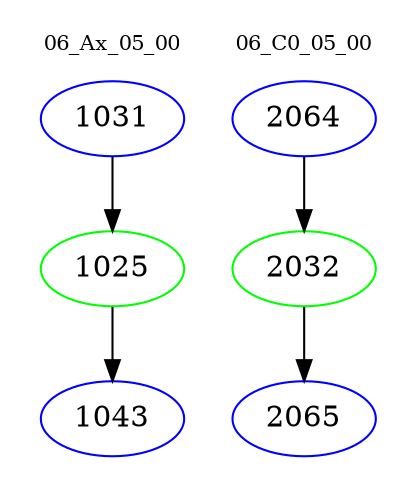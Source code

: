 digraph{
subgraph cluster_0 {
color = white
label = "06_Ax_05_00";
fontsize=10;
T0_1031 [label="1031", color="blue"]
T0_1031 -> T0_1025 [color="black"]
T0_1025 [label="1025", color="green"]
T0_1025 -> T0_1043 [color="black"]
T0_1043 [label="1043", color="blue"]
}
subgraph cluster_1 {
color = white
label = "06_C0_05_00";
fontsize=10;
T1_2064 [label="2064", color="blue"]
T1_2064 -> T1_2032 [color="black"]
T1_2032 [label="2032", color="green"]
T1_2032 -> T1_2065 [color="black"]
T1_2065 [label="2065", color="blue"]
}
}
